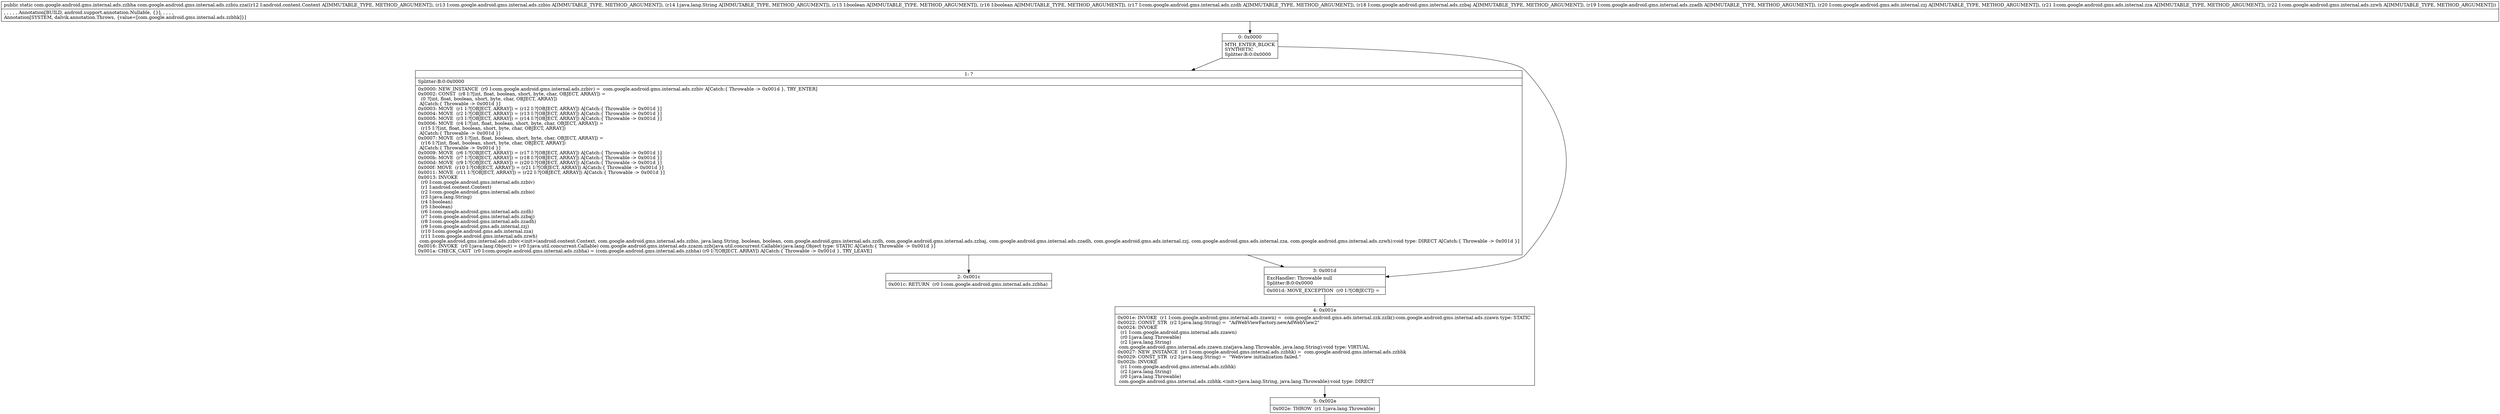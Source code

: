 digraph "CFG forcom.google.android.gms.internal.ads.zzbiu.zza(Landroid\/content\/Context;Lcom\/google\/android\/gms\/internal\/ads\/zzbio;Ljava\/lang\/String;ZZLcom\/google\/android\/gms\/internal\/ads\/zzdh;Lcom\/google\/android\/gms\/internal\/ads\/zzbaj;Lcom\/google\/android\/gms\/internal\/ads\/zzadh;Lcom\/google\/android\/gms\/ads\/internal\/zzj;Lcom\/google\/android\/gms\/ads\/internal\/zza;Lcom\/google\/android\/gms\/internal\/ads\/zzwh;)Lcom\/google\/android\/gms\/internal\/ads\/zzbha;" {
Node_0 [shape=record,label="{0\:\ 0x0000|MTH_ENTER_BLOCK\lSYNTHETIC\lSplitter:B:0:0x0000\l}"];
Node_1 [shape=record,label="{1\:\ ?|Splitter:B:0:0x0000\l|0x0000: NEW_INSTANCE  (r0 I:com.google.android.gms.internal.ads.zzbiv) =  com.google.android.gms.internal.ads.zzbiv A[Catch:\{ Throwable \-\> 0x001d \}, TRY_ENTER]\l0x0002: CONST  (r8 I:?[int, float, boolean, short, byte, char, OBJECT, ARRAY]) = \l  (0 ?[int, float, boolean, short, byte, char, OBJECT, ARRAY])\l A[Catch:\{ Throwable \-\> 0x001d \}]\l0x0003: MOVE  (r1 I:?[OBJECT, ARRAY]) = (r12 I:?[OBJECT, ARRAY]) A[Catch:\{ Throwable \-\> 0x001d \}]\l0x0004: MOVE  (r2 I:?[OBJECT, ARRAY]) = (r13 I:?[OBJECT, ARRAY]) A[Catch:\{ Throwable \-\> 0x001d \}]\l0x0005: MOVE  (r3 I:?[OBJECT, ARRAY]) = (r14 I:?[OBJECT, ARRAY]) A[Catch:\{ Throwable \-\> 0x001d \}]\l0x0006: MOVE  (r4 I:?[int, float, boolean, short, byte, char, OBJECT, ARRAY]) = \l  (r15 I:?[int, float, boolean, short, byte, char, OBJECT, ARRAY])\l A[Catch:\{ Throwable \-\> 0x001d \}]\l0x0007: MOVE  (r5 I:?[int, float, boolean, short, byte, char, OBJECT, ARRAY]) = \l  (r16 I:?[int, float, boolean, short, byte, char, OBJECT, ARRAY])\l A[Catch:\{ Throwable \-\> 0x001d \}]\l0x0009: MOVE  (r6 I:?[OBJECT, ARRAY]) = (r17 I:?[OBJECT, ARRAY]) A[Catch:\{ Throwable \-\> 0x001d \}]\l0x000b: MOVE  (r7 I:?[OBJECT, ARRAY]) = (r18 I:?[OBJECT, ARRAY]) A[Catch:\{ Throwable \-\> 0x001d \}]\l0x000d: MOVE  (r9 I:?[OBJECT, ARRAY]) = (r20 I:?[OBJECT, ARRAY]) A[Catch:\{ Throwable \-\> 0x001d \}]\l0x000f: MOVE  (r10 I:?[OBJECT, ARRAY]) = (r21 I:?[OBJECT, ARRAY]) A[Catch:\{ Throwable \-\> 0x001d \}]\l0x0011: MOVE  (r11 I:?[OBJECT, ARRAY]) = (r22 I:?[OBJECT, ARRAY]) A[Catch:\{ Throwable \-\> 0x001d \}]\l0x0013: INVOKE  \l  (r0 I:com.google.android.gms.internal.ads.zzbiv)\l  (r1 I:android.content.Context)\l  (r2 I:com.google.android.gms.internal.ads.zzbio)\l  (r3 I:java.lang.String)\l  (r4 I:boolean)\l  (r5 I:boolean)\l  (r6 I:com.google.android.gms.internal.ads.zzdh)\l  (r7 I:com.google.android.gms.internal.ads.zzbaj)\l  (r8 I:com.google.android.gms.internal.ads.zzadh)\l  (r9 I:com.google.android.gms.ads.internal.zzj)\l  (r10 I:com.google.android.gms.ads.internal.zza)\l  (r11 I:com.google.android.gms.internal.ads.zzwh)\l com.google.android.gms.internal.ads.zzbiv.\<init\>(android.content.Context, com.google.android.gms.internal.ads.zzbio, java.lang.String, boolean, boolean, com.google.android.gms.internal.ads.zzdh, com.google.android.gms.internal.ads.zzbaj, com.google.android.gms.internal.ads.zzadh, com.google.android.gms.ads.internal.zzj, com.google.android.gms.ads.internal.zza, com.google.android.gms.internal.ads.zzwh):void type: DIRECT A[Catch:\{ Throwable \-\> 0x001d \}]\l0x0016: INVOKE  (r0 I:java.lang.Object) = (r0 I:java.util.concurrent.Callable) com.google.android.gms.internal.ads.zzazm.zzb(java.util.concurrent.Callable):java.lang.Object type: STATIC A[Catch:\{ Throwable \-\> 0x001d \}]\l0x001a: CHECK_CAST  (r0 I:com.google.android.gms.internal.ads.zzbha) = (com.google.android.gms.internal.ads.zzbha) (r0 I:?[OBJECT, ARRAY]) A[Catch:\{ Throwable \-\> 0x001d \}, TRY_LEAVE]\l}"];
Node_2 [shape=record,label="{2\:\ 0x001c|0x001c: RETURN  (r0 I:com.google.android.gms.internal.ads.zzbha) \l}"];
Node_3 [shape=record,label="{3\:\ 0x001d|ExcHandler: Throwable null\lSplitter:B:0:0x0000\l|0x001d: MOVE_EXCEPTION  (r0 I:?[OBJECT]) =  \l}"];
Node_4 [shape=record,label="{4\:\ 0x001e|0x001e: INVOKE  (r1 I:com.google.android.gms.internal.ads.zzawn) =  com.google.android.gms.ads.internal.zzk.zzlk():com.google.android.gms.internal.ads.zzawn type: STATIC \l0x0022: CONST_STR  (r2 I:java.lang.String) =  \"AdWebViewFactory.newAdWebView2\" \l0x0024: INVOKE  \l  (r1 I:com.google.android.gms.internal.ads.zzawn)\l  (r0 I:java.lang.Throwable)\l  (r2 I:java.lang.String)\l com.google.android.gms.internal.ads.zzawn.zza(java.lang.Throwable, java.lang.String):void type: VIRTUAL \l0x0027: NEW_INSTANCE  (r1 I:com.google.android.gms.internal.ads.zzbhk) =  com.google.android.gms.internal.ads.zzbhk \l0x0029: CONST_STR  (r2 I:java.lang.String) =  \"Webview initialization failed.\" \l0x002b: INVOKE  \l  (r1 I:com.google.android.gms.internal.ads.zzbhk)\l  (r2 I:java.lang.String)\l  (r0 I:java.lang.Throwable)\l com.google.android.gms.internal.ads.zzbhk.\<init\>(java.lang.String, java.lang.Throwable):void type: DIRECT \l}"];
Node_5 [shape=record,label="{5\:\ 0x002e|0x002e: THROW  (r1 I:java.lang.Throwable) \l}"];
MethodNode[shape=record,label="{public static com.google.android.gms.internal.ads.zzbha com.google.android.gms.internal.ads.zzbiu.zza((r12 I:android.content.Context A[IMMUTABLE_TYPE, METHOD_ARGUMENT]), (r13 I:com.google.android.gms.internal.ads.zzbio A[IMMUTABLE_TYPE, METHOD_ARGUMENT]), (r14 I:java.lang.String A[IMMUTABLE_TYPE, METHOD_ARGUMENT]), (r15 I:boolean A[IMMUTABLE_TYPE, METHOD_ARGUMENT]), (r16 I:boolean A[IMMUTABLE_TYPE, METHOD_ARGUMENT]), (r17 I:com.google.android.gms.internal.ads.zzdh A[IMMUTABLE_TYPE, METHOD_ARGUMENT]), (r18 I:com.google.android.gms.internal.ads.zzbaj A[IMMUTABLE_TYPE, METHOD_ARGUMENT]), (r19 I:com.google.android.gms.internal.ads.zzadh A[IMMUTABLE_TYPE, METHOD_ARGUMENT]), (r20 I:com.google.android.gms.ads.internal.zzj A[IMMUTABLE_TYPE, METHOD_ARGUMENT]), (r21 I:com.google.android.gms.ads.internal.zza A[IMMUTABLE_TYPE, METHOD_ARGUMENT]), (r22 I:com.google.android.gms.internal.ads.zzwh A[IMMUTABLE_TYPE, METHOD_ARGUMENT]))  | , , , , , Annotation[BUILD, android.support.annotation.Nullable, \{\}], , , , , \lAnnotation[SYSTEM, dalvik.annotation.Throws, \{value=[com.google.android.gms.internal.ads.zzbhk]\}]\l}"];
MethodNode -> Node_0;
Node_0 -> Node_1;
Node_0 -> Node_3;
Node_1 -> Node_2;
Node_1 -> Node_3;
Node_3 -> Node_4;
Node_4 -> Node_5;
}

